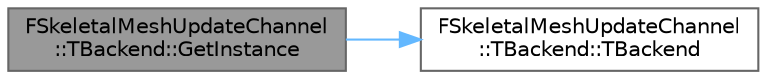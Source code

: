 digraph "FSkeletalMeshUpdateChannel::TBackend::GetInstance"
{
 // INTERACTIVE_SVG=YES
 // LATEX_PDF_SIZE
  bgcolor="transparent";
  edge [fontname=Helvetica,fontsize=10,labelfontname=Helvetica,labelfontsize=10];
  node [fontname=Helvetica,fontsize=10,shape=box,height=0.2,width=0.4];
  rankdir="LR";
  Node1 [id="Node000001",label="FSkeletalMeshUpdateChannel\l::TBackend::GetInstance",height=0.2,width=0.4,color="gray40", fillcolor="grey60", style="filled", fontcolor="black",tooltip=" "];
  Node1 -> Node2 [id="edge1_Node000001_Node000002",color="steelblue1",style="solid",tooltip=" "];
  Node2 [id="Node000002",label="FSkeletalMeshUpdateChannel\l::TBackend::TBackend",height=0.2,width=0.4,color="grey40", fillcolor="white", style="filled",URL="$d8/d20/classFSkeletalMeshUpdateChannel_1_1TBackend.html#ae1a5fc0dfca0d99942b0245fb4992342",tooltip=" "];
}
